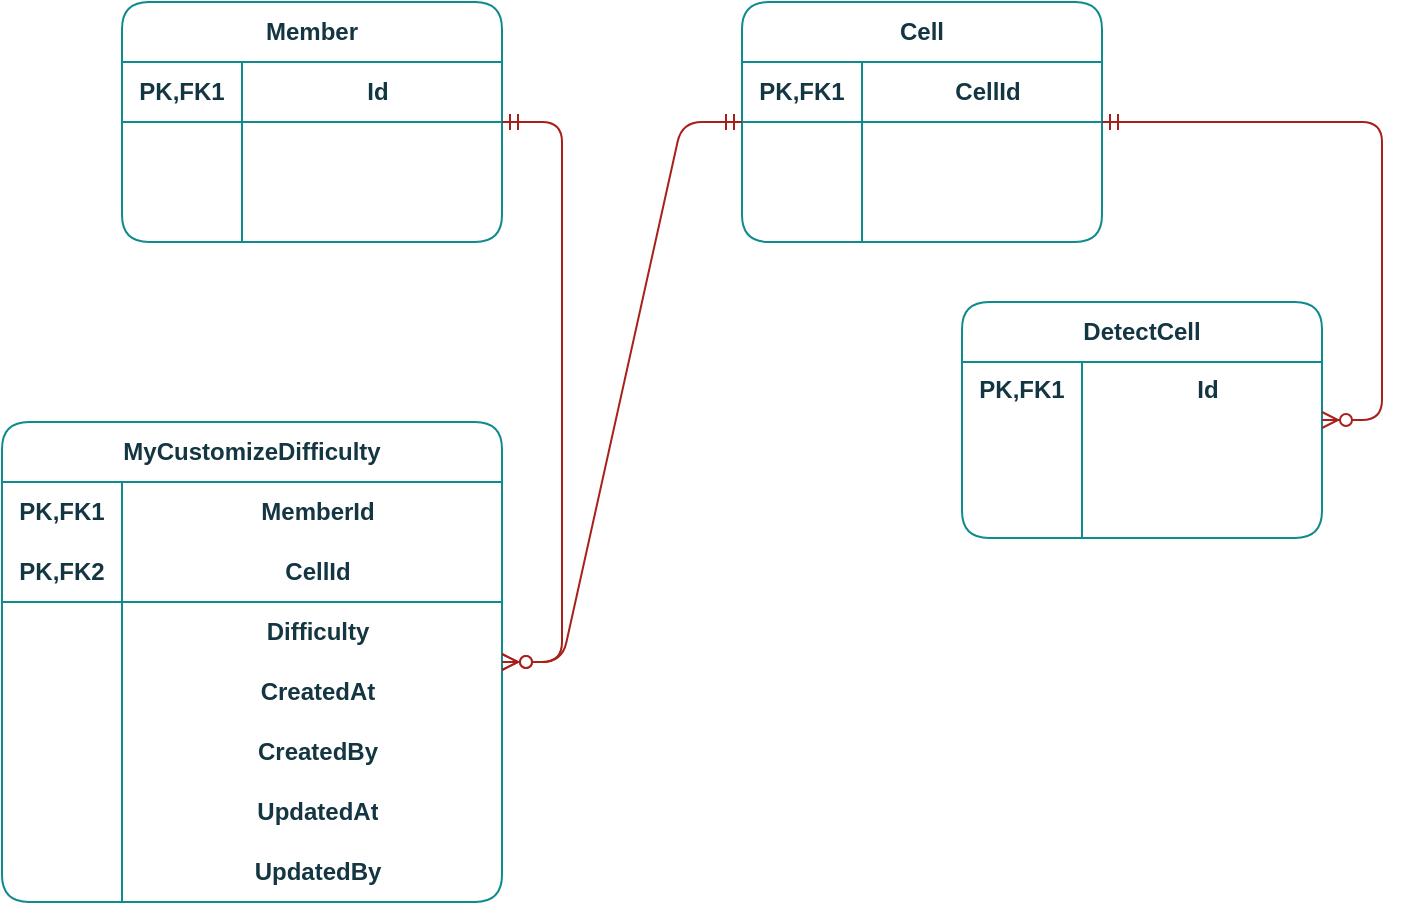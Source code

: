 <mxfile version="24.7.6">
  <diagram id="C5RBs43oDa-KdzZeNtuy" name="Page-1">
    <mxGraphModel dx="1027" dy="857" grid="1" gridSize="10" guides="1" tooltips="1" connect="1" arrows="1" fold="1" page="1" pageScale="1" pageWidth="1169" pageHeight="827" background="#ffffff" math="0" shadow="0">
      <root>
        <mxCell id="WIyWlLk6GJQsqaUBKTNV-0" />
        <mxCell id="WIyWlLk6GJQsqaUBKTNV-1" parent="WIyWlLk6GJQsqaUBKTNV-0" />
        <mxCell id="0S4X1mv01g6gWda34Fhh-0" value="Member" style="shape=table;startSize=30;container=1;collapsible=1;childLayout=tableLayout;fixedRows=1;rowLines=0;fontStyle=1;align=center;resizeLast=1;html=1;whiteSpace=wrap;swimlaneLine=1;verticalAlign=middle;fontFamily=Helvetica;fontSize=12;fillColor=none;rounded=1;labelBackgroundColor=none;strokeColor=#0F8B8D;fontColor=#143642;" vertex="1" parent="WIyWlLk6GJQsqaUBKTNV-1">
          <mxGeometry x="220" y="130" width="190" height="120" as="geometry" />
        </mxCell>
        <mxCell id="0S4X1mv01g6gWda34Fhh-4" value="" style="shape=tableRow;horizontal=0;startSize=0;swimlaneHead=0;swimlaneBody=0;fillColor=none;collapsible=0;dropTarget=0;points=[[0,0.5],[1,0.5]];portConstraint=eastwest;top=0;left=0;right=0;bottom=1;html=1;swimlaneLine=1;align=center;verticalAlign=middle;fontFamily=Helvetica;fontSize=12;fontStyle=1;labelBackgroundColor=none;strokeColor=#0F8B8D;fontColor=#143642;rounded=1;" vertex="1" parent="0S4X1mv01g6gWda34Fhh-0">
          <mxGeometry y="30" width="190" height="30" as="geometry" />
        </mxCell>
        <mxCell id="0S4X1mv01g6gWda34Fhh-5" value="PK,FK1" style="shape=partialRectangle;connectable=0;fillColor=none;top=0;left=0;bottom=0;right=0;fontStyle=1;overflow=hidden;html=1;whiteSpace=wrap;swimlaneLine=1;align=center;verticalAlign=middle;fontFamily=Helvetica;fontSize=12;labelBackgroundColor=none;strokeColor=#0F8B8D;fontColor=#143642;rounded=1;" vertex="1" parent="0S4X1mv01g6gWda34Fhh-4">
          <mxGeometry width="60" height="30" as="geometry">
            <mxRectangle width="60" height="30" as="alternateBounds" />
          </mxGeometry>
        </mxCell>
        <mxCell id="0S4X1mv01g6gWda34Fhh-6" value="Id" style="shape=partialRectangle;connectable=0;fillColor=none;top=0;left=0;bottom=0;right=0;align=center;spacingLeft=6;fontStyle=1;overflow=hidden;html=1;whiteSpace=wrap;swimlaneLine=1;verticalAlign=middle;fontFamily=Helvetica;fontSize=12;labelBackgroundColor=none;strokeColor=#0F8B8D;fontColor=#143642;rounded=1;" vertex="1" parent="0S4X1mv01g6gWda34Fhh-4">
          <mxGeometry x="60" width="130" height="30" as="geometry">
            <mxRectangle width="130" height="30" as="alternateBounds" />
          </mxGeometry>
        </mxCell>
        <mxCell id="0S4X1mv01g6gWda34Fhh-7" value="" style="shape=tableRow;horizontal=0;startSize=0;swimlaneHead=0;swimlaneBody=0;fillColor=none;collapsible=0;dropTarget=0;points=[[0,0.5],[1,0.5]];portConstraint=eastwest;top=0;left=0;right=0;bottom=0;html=1;swimlaneLine=1;align=center;verticalAlign=middle;fontFamily=Helvetica;fontSize=12;fontStyle=1;labelBackgroundColor=none;strokeColor=#0F8B8D;fontColor=#143642;rounded=1;" vertex="1" parent="0S4X1mv01g6gWda34Fhh-0">
          <mxGeometry y="60" width="190" height="30" as="geometry" />
        </mxCell>
        <mxCell id="0S4X1mv01g6gWda34Fhh-8" value="" style="shape=partialRectangle;connectable=0;fillColor=none;top=0;left=0;bottom=0;right=0;editable=1;overflow=hidden;html=1;whiteSpace=wrap;swimlaneLine=1;align=center;verticalAlign=middle;fontFamily=Helvetica;fontSize=12;fontStyle=1;labelBackgroundColor=none;strokeColor=#0F8B8D;fontColor=#143642;rounded=1;" vertex="1" parent="0S4X1mv01g6gWda34Fhh-7">
          <mxGeometry width="60" height="30" as="geometry">
            <mxRectangle width="60" height="30" as="alternateBounds" />
          </mxGeometry>
        </mxCell>
        <mxCell id="0S4X1mv01g6gWda34Fhh-9" value="" style="shape=partialRectangle;connectable=0;fillColor=none;top=0;left=0;bottom=0;right=0;align=center;spacingLeft=6;overflow=hidden;html=1;whiteSpace=wrap;swimlaneLine=1;verticalAlign=middle;fontFamily=Helvetica;fontSize=12;fontStyle=1;labelBackgroundColor=none;strokeColor=#0F8B8D;fontColor=#143642;rounded=1;" vertex="1" parent="0S4X1mv01g6gWda34Fhh-7">
          <mxGeometry x="60" width="130" height="30" as="geometry">
            <mxRectangle width="130" height="30" as="alternateBounds" />
          </mxGeometry>
        </mxCell>
        <mxCell id="0S4X1mv01g6gWda34Fhh-10" value="" style="shape=tableRow;horizontal=0;startSize=0;swimlaneHead=0;swimlaneBody=0;fillColor=none;collapsible=0;dropTarget=0;points=[[0,0.5],[1,0.5]];portConstraint=eastwest;top=0;left=0;right=0;bottom=0;html=1;swimlaneLine=1;align=center;verticalAlign=middle;fontFamily=Helvetica;fontSize=12;fontStyle=1;labelBackgroundColor=none;strokeColor=#0F8B8D;fontColor=#143642;rounded=1;" vertex="1" parent="0S4X1mv01g6gWda34Fhh-0">
          <mxGeometry y="90" width="190" height="30" as="geometry" />
        </mxCell>
        <mxCell id="0S4X1mv01g6gWda34Fhh-11" value="" style="shape=partialRectangle;connectable=0;fillColor=none;top=0;left=0;bottom=0;right=0;editable=1;overflow=hidden;html=1;whiteSpace=wrap;swimlaneLine=1;align=center;verticalAlign=middle;fontFamily=Helvetica;fontSize=12;fontStyle=1;labelBackgroundColor=none;strokeColor=#0F8B8D;fontColor=#143642;rounded=1;" vertex="1" parent="0S4X1mv01g6gWda34Fhh-10">
          <mxGeometry width="60" height="30" as="geometry">
            <mxRectangle width="60" height="30" as="alternateBounds" />
          </mxGeometry>
        </mxCell>
        <mxCell id="0S4X1mv01g6gWda34Fhh-12" value="" style="shape=partialRectangle;connectable=0;fillColor=none;top=0;left=0;bottom=0;right=0;align=center;spacingLeft=6;overflow=hidden;html=1;whiteSpace=wrap;swimlaneLine=1;verticalAlign=middle;fontFamily=Helvetica;fontSize=12;fontStyle=1;labelBackgroundColor=none;strokeColor=#0F8B8D;fontColor=#143642;rounded=1;" vertex="1" parent="0S4X1mv01g6gWda34Fhh-10">
          <mxGeometry x="60" width="130" height="30" as="geometry">
            <mxRectangle width="130" height="30" as="alternateBounds" />
          </mxGeometry>
        </mxCell>
        <mxCell id="0S4X1mv01g6gWda34Fhh-13" value="Cell" style="shape=table;startSize=30;container=1;collapsible=1;childLayout=tableLayout;fixedRows=1;rowLines=0;fontStyle=1;align=center;resizeLast=1;html=1;whiteSpace=wrap;swimlaneLine=1;verticalAlign=middle;fontFamily=Helvetica;fontSize=12;fillColor=none;rounded=1;labelBackgroundColor=none;strokeColor=#0F8B8D;fontColor=#143642;" vertex="1" parent="WIyWlLk6GJQsqaUBKTNV-1">
          <mxGeometry x="530" y="130" width="180" height="120" as="geometry" />
        </mxCell>
        <mxCell id="0S4X1mv01g6gWda34Fhh-17" value="" style="shape=tableRow;horizontal=0;startSize=0;swimlaneHead=0;swimlaneBody=0;fillColor=none;collapsible=0;dropTarget=0;points=[[0,0.5],[1,0.5]];portConstraint=eastwest;top=0;left=0;right=0;bottom=1;html=1;swimlaneLine=1;align=center;verticalAlign=middle;fontFamily=Helvetica;fontSize=12;fontStyle=1;labelBackgroundColor=none;strokeColor=#0F8B8D;fontColor=#143642;rounded=1;" vertex="1" parent="0S4X1mv01g6gWda34Fhh-13">
          <mxGeometry y="30" width="180" height="30" as="geometry" />
        </mxCell>
        <mxCell id="0S4X1mv01g6gWda34Fhh-18" value="PK,FK1" style="shape=partialRectangle;connectable=0;fillColor=none;top=0;left=0;bottom=0;right=0;fontStyle=1;overflow=hidden;html=1;whiteSpace=wrap;swimlaneLine=1;align=center;verticalAlign=middle;fontFamily=Helvetica;fontSize=12;labelBackgroundColor=none;strokeColor=#0F8B8D;fontColor=#143642;rounded=1;" vertex="1" parent="0S4X1mv01g6gWda34Fhh-17">
          <mxGeometry width="60" height="30" as="geometry">
            <mxRectangle width="60" height="30" as="alternateBounds" />
          </mxGeometry>
        </mxCell>
        <mxCell id="0S4X1mv01g6gWda34Fhh-19" value="CellId" style="shape=partialRectangle;connectable=0;fillColor=none;top=0;left=0;bottom=0;right=0;align=center;spacingLeft=6;fontStyle=1;overflow=hidden;html=1;whiteSpace=wrap;swimlaneLine=1;verticalAlign=middle;fontFamily=Helvetica;fontSize=12;labelBackgroundColor=none;strokeColor=#0F8B8D;fontColor=#143642;rounded=1;" vertex="1" parent="0S4X1mv01g6gWda34Fhh-17">
          <mxGeometry x="60" width="120" height="30" as="geometry">
            <mxRectangle width="120" height="30" as="alternateBounds" />
          </mxGeometry>
        </mxCell>
        <mxCell id="0S4X1mv01g6gWda34Fhh-20" value="" style="shape=tableRow;horizontal=0;startSize=0;swimlaneHead=0;swimlaneBody=0;fillColor=none;collapsible=0;dropTarget=0;points=[[0,0.5],[1,0.5]];portConstraint=eastwest;top=0;left=0;right=0;bottom=0;html=1;swimlaneLine=1;align=center;verticalAlign=middle;fontFamily=Helvetica;fontSize=12;fontStyle=1;labelBackgroundColor=none;strokeColor=#0F8B8D;fontColor=#143642;rounded=1;" vertex="1" parent="0S4X1mv01g6gWda34Fhh-13">
          <mxGeometry y="60" width="180" height="30" as="geometry" />
        </mxCell>
        <mxCell id="0S4X1mv01g6gWda34Fhh-21" value="" style="shape=partialRectangle;connectable=0;fillColor=none;top=0;left=0;bottom=0;right=0;editable=1;overflow=hidden;html=1;whiteSpace=wrap;swimlaneLine=1;align=center;verticalAlign=middle;fontFamily=Helvetica;fontSize=12;fontStyle=1;labelBackgroundColor=none;strokeColor=#0F8B8D;fontColor=#143642;rounded=1;" vertex="1" parent="0S4X1mv01g6gWda34Fhh-20">
          <mxGeometry width="60" height="30" as="geometry">
            <mxRectangle width="60" height="30" as="alternateBounds" />
          </mxGeometry>
        </mxCell>
        <mxCell id="0S4X1mv01g6gWda34Fhh-22" value="" style="shape=partialRectangle;connectable=0;fillColor=none;top=0;left=0;bottom=0;right=0;align=center;spacingLeft=6;overflow=hidden;html=1;whiteSpace=wrap;swimlaneLine=1;verticalAlign=middle;fontFamily=Helvetica;fontSize=12;fontStyle=1;labelBackgroundColor=none;strokeColor=#0F8B8D;fontColor=#143642;rounded=1;" vertex="1" parent="0S4X1mv01g6gWda34Fhh-20">
          <mxGeometry x="60" width="120" height="30" as="geometry">
            <mxRectangle width="120" height="30" as="alternateBounds" />
          </mxGeometry>
        </mxCell>
        <mxCell id="0S4X1mv01g6gWda34Fhh-23" value="" style="shape=tableRow;horizontal=0;startSize=0;swimlaneHead=0;swimlaneBody=0;fillColor=none;collapsible=0;dropTarget=0;points=[[0,0.5],[1,0.5]];portConstraint=eastwest;top=0;left=0;right=0;bottom=0;html=1;swimlaneLine=1;align=center;verticalAlign=middle;fontFamily=Helvetica;fontSize=12;fontStyle=1;labelBackgroundColor=none;strokeColor=#0F8B8D;fontColor=#143642;rounded=1;" vertex="1" parent="0S4X1mv01g6gWda34Fhh-13">
          <mxGeometry y="90" width="180" height="30" as="geometry" />
        </mxCell>
        <mxCell id="0S4X1mv01g6gWda34Fhh-24" value="" style="shape=partialRectangle;connectable=0;fillColor=none;top=0;left=0;bottom=0;right=0;editable=1;overflow=hidden;html=1;whiteSpace=wrap;swimlaneLine=1;align=center;verticalAlign=middle;fontFamily=Helvetica;fontSize=12;fontStyle=1;labelBackgroundColor=none;strokeColor=#0F8B8D;fontColor=#143642;rounded=1;" vertex="1" parent="0S4X1mv01g6gWda34Fhh-23">
          <mxGeometry width="60" height="30" as="geometry">
            <mxRectangle width="60" height="30" as="alternateBounds" />
          </mxGeometry>
        </mxCell>
        <mxCell id="0S4X1mv01g6gWda34Fhh-25" value="" style="shape=partialRectangle;connectable=0;fillColor=none;top=0;left=0;bottom=0;right=0;align=center;spacingLeft=6;overflow=hidden;html=1;whiteSpace=wrap;swimlaneLine=1;verticalAlign=middle;fontFamily=Helvetica;fontSize=12;fontStyle=1;labelBackgroundColor=none;strokeColor=#0F8B8D;fontColor=#143642;rounded=1;" vertex="1" parent="0S4X1mv01g6gWda34Fhh-23">
          <mxGeometry x="60" width="120" height="30" as="geometry">
            <mxRectangle width="120" height="30" as="alternateBounds" />
          </mxGeometry>
        </mxCell>
        <mxCell id="0S4X1mv01g6gWda34Fhh-26" value="DetectCell" style="shape=table;startSize=30;container=1;collapsible=1;childLayout=tableLayout;fixedRows=1;rowLines=0;fontStyle=1;align=center;resizeLast=1;html=1;whiteSpace=wrap;swimlaneLine=1;verticalAlign=middle;fontFamily=Helvetica;fontSize=12;fillColor=none;rounded=1;shadow=0;swimlaneFillColor=none;labelBackgroundColor=none;strokeColor=#0F8B8D;fontColor=#143642;" vertex="1" parent="WIyWlLk6GJQsqaUBKTNV-1">
          <mxGeometry x="640" y="280" width="180" height="118" as="geometry" />
        </mxCell>
        <mxCell id="0S4X1mv01g6gWda34Fhh-27" value="" style="shape=tableRow;horizontal=0;startSize=0;swimlaneHead=0;swimlaneBody=0;fillColor=none;collapsible=0;dropTarget=0;points=[[0,0.5],[1,0.5]];portConstraint=eastwest;top=0;left=0;right=0;bottom=0;html=1;swimlaneLine=1;align=center;verticalAlign=middle;fontFamily=Helvetica;fontSize=12;fontStyle=1;swimlaneFillColor=none;labelBackgroundColor=none;strokeColor=#0F8B8D;fontColor=#143642;rounded=1;" vertex="1" parent="0S4X1mv01g6gWda34Fhh-26">
          <mxGeometry y="30" width="180" height="28" as="geometry" />
        </mxCell>
        <mxCell id="0S4X1mv01g6gWda34Fhh-28" value="PK,FK1" style="shape=partialRectangle;connectable=0;fillColor=none;top=0;left=0;bottom=0;right=0;fontStyle=1;overflow=hidden;html=1;whiteSpace=wrap;swimlaneLine=1;align=center;verticalAlign=middle;fontFamily=Helvetica;fontSize=12;swimlaneFillColor=none;labelBackgroundColor=none;strokeColor=#0F8B8D;fontColor=#143642;rounded=1;" vertex="1" parent="0S4X1mv01g6gWda34Fhh-27">
          <mxGeometry width="60" height="28" as="geometry">
            <mxRectangle width="60" height="28" as="alternateBounds" />
          </mxGeometry>
        </mxCell>
        <mxCell id="0S4X1mv01g6gWda34Fhh-29" value="Id" style="shape=partialRectangle;connectable=0;fillColor=none;top=0;left=0;bottom=0;right=0;align=center;spacingLeft=6;fontStyle=1;overflow=hidden;html=1;whiteSpace=wrap;swimlaneLine=1;verticalAlign=middle;fontFamily=Helvetica;fontSize=12;swimlaneFillColor=none;labelBackgroundColor=none;strokeColor=#0F8B8D;fontColor=#143642;rounded=1;" vertex="1" parent="0S4X1mv01g6gWda34Fhh-27">
          <mxGeometry x="60" width="120" height="28" as="geometry">
            <mxRectangle width="120" height="28" as="alternateBounds" />
          </mxGeometry>
        </mxCell>
        <mxCell id="0S4X1mv01g6gWda34Fhh-33" value="" style="shape=tableRow;horizontal=0;startSize=0;swimlaneHead=0;swimlaneBody=0;fillColor=none;collapsible=0;dropTarget=0;points=[[0,0.5],[1,0.5]];portConstraint=eastwest;top=0;left=0;right=0;bottom=0;html=1;swimlaneLine=1;align=center;verticalAlign=middle;fontFamily=Helvetica;fontSize=12;fontStyle=1;swimlaneFillColor=none;labelBackgroundColor=none;strokeColor=#0F8B8D;fontColor=#143642;rounded=1;" vertex="1" parent="0S4X1mv01g6gWda34Fhh-26">
          <mxGeometry y="58" width="180" height="30" as="geometry" />
        </mxCell>
        <mxCell id="0S4X1mv01g6gWda34Fhh-34" value="" style="shape=partialRectangle;connectable=0;fillColor=none;top=0;left=0;bottom=0;right=0;editable=1;overflow=hidden;html=1;whiteSpace=wrap;swimlaneLine=1;align=center;verticalAlign=middle;fontFamily=Helvetica;fontSize=12;fontStyle=1;swimlaneFillColor=none;labelBackgroundColor=none;strokeColor=#0F8B8D;fontColor=#143642;rounded=1;" vertex="1" parent="0S4X1mv01g6gWda34Fhh-33">
          <mxGeometry width="60" height="30" as="geometry">
            <mxRectangle width="60" height="30" as="alternateBounds" />
          </mxGeometry>
        </mxCell>
        <mxCell id="0S4X1mv01g6gWda34Fhh-35" value="" style="shape=partialRectangle;connectable=0;fillColor=none;top=0;left=0;bottom=0;right=0;align=center;spacingLeft=6;overflow=hidden;html=1;whiteSpace=wrap;swimlaneLine=1;verticalAlign=middle;fontFamily=Helvetica;fontSize=12;fontStyle=1;swimlaneFillColor=none;labelBackgroundColor=none;strokeColor=#0F8B8D;fontColor=#143642;rounded=1;" vertex="1" parent="0S4X1mv01g6gWda34Fhh-33">
          <mxGeometry x="60" width="120" height="30" as="geometry">
            <mxRectangle width="120" height="30" as="alternateBounds" />
          </mxGeometry>
        </mxCell>
        <mxCell id="0S4X1mv01g6gWda34Fhh-36" value="" style="shape=tableRow;horizontal=0;startSize=0;swimlaneHead=0;swimlaneBody=0;fillColor=none;collapsible=0;dropTarget=0;points=[[0,0.5],[1,0.5]];portConstraint=eastwest;top=0;left=0;right=0;bottom=0;html=1;swimlaneLine=1;align=center;verticalAlign=middle;fontFamily=Helvetica;fontSize=12;fontStyle=1;swimlaneFillColor=none;labelBackgroundColor=none;strokeColor=#0F8B8D;fontColor=#143642;rounded=1;" vertex="1" parent="0S4X1mv01g6gWda34Fhh-26">
          <mxGeometry y="88" width="180" height="30" as="geometry" />
        </mxCell>
        <mxCell id="0S4X1mv01g6gWda34Fhh-37" value="" style="shape=partialRectangle;connectable=0;fillColor=none;top=0;left=0;bottom=0;right=0;editable=1;overflow=hidden;html=1;whiteSpace=wrap;swimlaneLine=1;align=center;verticalAlign=middle;fontFamily=Helvetica;fontSize=12;fontStyle=1;swimlaneFillColor=none;labelBackgroundColor=none;strokeColor=#0F8B8D;fontColor=#143642;rounded=1;" vertex="1" parent="0S4X1mv01g6gWda34Fhh-36">
          <mxGeometry width="60" height="30" as="geometry">
            <mxRectangle width="60" height="30" as="alternateBounds" />
          </mxGeometry>
        </mxCell>
        <mxCell id="0S4X1mv01g6gWda34Fhh-38" value="" style="shape=partialRectangle;connectable=0;fillColor=none;top=0;left=0;bottom=0;right=0;align=center;spacingLeft=6;overflow=hidden;html=1;whiteSpace=wrap;swimlaneLine=1;verticalAlign=middle;fontFamily=Helvetica;fontSize=12;fontStyle=1;swimlaneFillColor=none;labelBackgroundColor=none;strokeColor=#0F8B8D;fontColor=#143642;rounded=1;" vertex="1" parent="0S4X1mv01g6gWda34Fhh-36">
          <mxGeometry x="60" width="120" height="30" as="geometry">
            <mxRectangle width="120" height="30" as="alternateBounds" />
          </mxGeometry>
        </mxCell>
        <mxCell id="0S4X1mv01g6gWda34Fhh-39" value="MyCustomizeDifficulty" style="shape=table;startSize=30;container=1;collapsible=1;childLayout=tableLayout;fixedRows=1;rowLines=0;fontStyle=1;align=center;resizeLast=1;html=1;whiteSpace=wrap;rounded=1;shadow=0;swimlaneFillColor=none;swimlaneLine=1;verticalAlign=middle;fontFamily=Helvetica;fontSize=12;fillColor=none;labelBackgroundColor=none;strokeColor=#0F8B8D;fontColor=#143642;" vertex="1" parent="WIyWlLk6GJQsqaUBKTNV-1">
          <mxGeometry x="160" y="340" width="250" height="240" as="geometry" />
        </mxCell>
        <mxCell id="0S4X1mv01g6gWda34Fhh-40" value="" style="shape=tableRow;horizontal=0;startSize=0;swimlaneHead=0;swimlaneBody=0;fillColor=none;collapsible=0;dropTarget=0;points=[[0,0.5],[1,0.5]];portConstraint=eastwest;top=0;left=0;right=0;bottom=0;html=1;swimlaneLine=1;align=center;verticalAlign=middle;fontFamily=Helvetica;fontSize=12;fontStyle=1;labelBackgroundColor=none;strokeColor=#0F8B8D;fontColor=#143642;rounded=1;" vertex="1" parent="0S4X1mv01g6gWda34Fhh-39">
          <mxGeometry y="30" width="250" height="30" as="geometry" />
        </mxCell>
        <mxCell id="0S4X1mv01g6gWda34Fhh-41" value="PK,FK1" style="shape=partialRectangle;connectable=0;fillColor=none;top=0;left=0;bottom=0;right=0;fontStyle=1;overflow=hidden;html=1;whiteSpace=wrap;swimlaneLine=1;align=center;verticalAlign=middle;fontFamily=Helvetica;fontSize=12;labelBackgroundColor=none;strokeColor=#0F8B8D;fontColor=#143642;rounded=1;" vertex="1" parent="0S4X1mv01g6gWda34Fhh-40">
          <mxGeometry width="60" height="30" as="geometry">
            <mxRectangle width="60" height="30" as="alternateBounds" />
          </mxGeometry>
        </mxCell>
        <mxCell id="0S4X1mv01g6gWda34Fhh-42" value="MemberId" style="shape=partialRectangle;connectable=0;fillColor=none;top=0;left=0;bottom=0;right=0;align=center;spacingLeft=6;fontStyle=1;overflow=hidden;html=1;whiteSpace=wrap;swimlaneLine=1;verticalAlign=middle;fontFamily=Helvetica;fontSize=12;labelBackgroundColor=none;strokeColor=#0F8B8D;fontColor=#143642;rounded=1;" vertex="1" parent="0S4X1mv01g6gWda34Fhh-40">
          <mxGeometry x="60" width="190" height="30" as="geometry">
            <mxRectangle width="190" height="30" as="alternateBounds" />
          </mxGeometry>
        </mxCell>
        <mxCell id="0S4X1mv01g6gWda34Fhh-43" value="" style="shape=tableRow;horizontal=0;startSize=0;swimlaneHead=0;swimlaneBody=0;fillColor=none;collapsible=0;dropTarget=0;points=[[0,0.5],[1,0.5]];portConstraint=eastwest;top=0;left=0;right=0;bottom=1;html=1;swimlaneLine=1;align=center;verticalAlign=middle;fontFamily=Helvetica;fontSize=12;fontStyle=1;labelBackgroundColor=none;strokeColor=#0F8B8D;fontColor=#143642;rounded=1;" vertex="1" parent="0S4X1mv01g6gWda34Fhh-39">
          <mxGeometry y="60" width="250" height="30" as="geometry" />
        </mxCell>
        <mxCell id="0S4X1mv01g6gWda34Fhh-44" value="PK,FK2" style="shape=partialRectangle;connectable=0;fillColor=none;top=0;left=0;bottom=0;right=0;fontStyle=1;overflow=hidden;html=1;whiteSpace=wrap;swimlaneLine=1;align=center;verticalAlign=middle;fontFamily=Helvetica;fontSize=12;labelBackgroundColor=none;strokeColor=#0F8B8D;fontColor=#143642;rounded=1;" vertex="1" parent="0S4X1mv01g6gWda34Fhh-43">
          <mxGeometry width="60" height="30" as="geometry">
            <mxRectangle width="60" height="30" as="alternateBounds" />
          </mxGeometry>
        </mxCell>
        <mxCell id="0S4X1mv01g6gWda34Fhh-45" value="CellId" style="shape=partialRectangle;connectable=0;fillColor=none;top=0;left=0;bottom=0;right=0;align=center;spacingLeft=6;fontStyle=1;overflow=hidden;html=1;whiteSpace=wrap;swimlaneLine=1;verticalAlign=middle;fontFamily=Helvetica;fontSize=12;labelBackgroundColor=none;strokeColor=#0F8B8D;fontColor=#143642;rounded=1;" vertex="1" parent="0S4X1mv01g6gWda34Fhh-43">
          <mxGeometry x="60" width="190" height="30" as="geometry">
            <mxRectangle width="190" height="30" as="alternateBounds" />
          </mxGeometry>
        </mxCell>
        <mxCell id="0S4X1mv01g6gWda34Fhh-46" value="" style="shape=tableRow;horizontal=0;startSize=0;swimlaneHead=0;swimlaneBody=0;fillColor=none;collapsible=0;dropTarget=0;points=[[0,0.5],[1,0.5]];portConstraint=eastwest;top=0;left=0;right=0;bottom=0;html=1;swimlaneLine=1;align=center;verticalAlign=middle;fontFamily=Helvetica;fontSize=12;fontStyle=1;labelBackgroundColor=none;strokeColor=#0F8B8D;fontColor=#143642;rounded=1;" vertex="1" parent="0S4X1mv01g6gWda34Fhh-39">
          <mxGeometry y="90" width="250" height="30" as="geometry" />
        </mxCell>
        <mxCell id="0S4X1mv01g6gWda34Fhh-47" value="" style="shape=partialRectangle;connectable=0;fillColor=none;top=0;left=0;bottom=0;right=0;editable=1;overflow=hidden;html=1;whiteSpace=wrap;swimlaneLine=1;align=center;verticalAlign=middle;fontFamily=Helvetica;fontSize=12;fontStyle=1;labelBackgroundColor=none;strokeColor=#0F8B8D;fontColor=#143642;rounded=1;" vertex="1" parent="0S4X1mv01g6gWda34Fhh-46">
          <mxGeometry width="60" height="30" as="geometry">
            <mxRectangle width="60" height="30" as="alternateBounds" />
          </mxGeometry>
        </mxCell>
        <mxCell id="0S4X1mv01g6gWda34Fhh-48" value="Difficulty" style="shape=partialRectangle;connectable=0;fillColor=none;top=0;left=0;bottom=0;right=0;align=center;spacingLeft=6;overflow=hidden;html=1;whiteSpace=wrap;swimlaneLine=1;verticalAlign=middle;fontFamily=Helvetica;fontSize=12;fontStyle=1;labelBackgroundColor=none;strokeColor=#0F8B8D;fontColor=#143642;rounded=1;" vertex="1" parent="0S4X1mv01g6gWda34Fhh-46">
          <mxGeometry x="60" width="190" height="30" as="geometry">
            <mxRectangle width="190" height="30" as="alternateBounds" />
          </mxGeometry>
        </mxCell>
        <mxCell id="0S4X1mv01g6gWda34Fhh-49" value="" style="shape=tableRow;horizontal=0;startSize=0;swimlaneHead=0;swimlaneBody=0;fillColor=none;collapsible=0;dropTarget=0;points=[[0,0.5],[1,0.5]];portConstraint=eastwest;top=0;left=0;right=0;bottom=0;html=1;swimlaneLine=1;align=center;verticalAlign=middle;fontFamily=Helvetica;fontSize=12;fontStyle=1;labelBackgroundColor=none;strokeColor=#0F8B8D;fontColor=#143642;rounded=1;" vertex="1" parent="0S4X1mv01g6gWda34Fhh-39">
          <mxGeometry y="120" width="250" height="30" as="geometry" />
        </mxCell>
        <mxCell id="0S4X1mv01g6gWda34Fhh-50" value="" style="shape=partialRectangle;connectable=0;fillColor=none;top=0;left=0;bottom=0;right=0;editable=1;overflow=hidden;html=1;whiteSpace=wrap;swimlaneLine=1;align=center;verticalAlign=middle;fontFamily=Helvetica;fontSize=12;fontStyle=1;labelBackgroundColor=none;strokeColor=#0F8B8D;fontColor=#143642;rounded=1;" vertex="1" parent="0S4X1mv01g6gWda34Fhh-49">
          <mxGeometry width="60" height="30" as="geometry">
            <mxRectangle width="60" height="30" as="alternateBounds" />
          </mxGeometry>
        </mxCell>
        <mxCell id="0S4X1mv01g6gWda34Fhh-51" value="CreatedAt" style="shape=partialRectangle;connectable=0;fillColor=none;top=0;left=0;bottom=0;right=0;align=center;spacingLeft=6;overflow=hidden;html=1;whiteSpace=wrap;swimlaneLine=1;verticalAlign=middle;fontFamily=Helvetica;fontSize=12;fontStyle=1;labelBackgroundColor=none;strokeColor=#0F8B8D;fontColor=#143642;rounded=1;" vertex="1" parent="0S4X1mv01g6gWda34Fhh-49">
          <mxGeometry x="60" width="190" height="30" as="geometry">
            <mxRectangle width="190" height="30" as="alternateBounds" />
          </mxGeometry>
        </mxCell>
        <mxCell id="0S4X1mv01g6gWda34Fhh-52" value="" style="shape=tableRow;horizontal=0;startSize=0;swimlaneHead=0;swimlaneBody=0;fillColor=none;collapsible=0;dropTarget=0;points=[[0,0.5],[1,0.5]];portConstraint=eastwest;top=0;left=0;right=0;bottom=0;html=1;swimlaneLine=1;align=center;verticalAlign=middle;fontFamily=Helvetica;fontSize=12;fontStyle=1;labelBackgroundColor=none;strokeColor=#0F8B8D;fontColor=#143642;rounded=1;" vertex="1" parent="0S4X1mv01g6gWda34Fhh-39">
          <mxGeometry y="150" width="250" height="30" as="geometry" />
        </mxCell>
        <mxCell id="0S4X1mv01g6gWda34Fhh-53" value="" style="shape=partialRectangle;connectable=0;fillColor=none;top=0;left=0;bottom=0;right=0;editable=1;overflow=hidden;html=1;whiteSpace=wrap;swimlaneLine=1;align=center;verticalAlign=middle;fontFamily=Helvetica;fontSize=12;fontStyle=1;labelBackgroundColor=none;strokeColor=#0F8B8D;fontColor=#143642;rounded=1;" vertex="1" parent="0S4X1mv01g6gWda34Fhh-52">
          <mxGeometry width="60" height="30" as="geometry">
            <mxRectangle width="60" height="30" as="alternateBounds" />
          </mxGeometry>
        </mxCell>
        <mxCell id="0S4X1mv01g6gWda34Fhh-54" value="CreatedBy" style="shape=partialRectangle;connectable=0;fillColor=none;top=0;left=0;bottom=0;right=0;align=center;spacingLeft=6;overflow=hidden;html=1;whiteSpace=wrap;swimlaneLine=1;verticalAlign=middle;fontFamily=Helvetica;fontSize=12;fontStyle=1;labelBackgroundColor=none;strokeColor=#0F8B8D;fontColor=#143642;rounded=1;" vertex="1" parent="0S4X1mv01g6gWda34Fhh-52">
          <mxGeometry x="60" width="190" height="30" as="geometry">
            <mxRectangle width="190" height="30" as="alternateBounds" />
          </mxGeometry>
        </mxCell>
        <mxCell id="0S4X1mv01g6gWda34Fhh-61" value="" style="shape=tableRow;horizontal=0;startSize=0;swimlaneHead=0;swimlaneBody=0;fillColor=none;collapsible=0;dropTarget=0;points=[[0,0.5],[1,0.5]];portConstraint=eastwest;top=0;left=0;right=0;bottom=0;html=1;swimlaneLine=1;align=center;verticalAlign=middle;fontFamily=Helvetica;fontSize=12;fontStyle=1;labelBackgroundColor=none;strokeColor=#0F8B8D;fontColor=#143642;rounded=1;" vertex="1" parent="0S4X1mv01g6gWda34Fhh-39">
          <mxGeometry y="180" width="250" height="30" as="geometry" />
        </mxCell>
        <mxCell id="0S4X1mv01g6gWda34Fhh-62" value="" style="shape=partialRectangle;connectable=0;fillColor=none;top=0;left=0;bottom=0;right=0;editable=1;overflow=hidden;html=1;whiteSpace=wrap;swimlaneLine=1;align=center;verticalAlign=middle;fontFamily=Helvetica;fontSize=12;fontStyle=1;labelBackgroundColor=none;strokeColor=#0F8B8D;fontColor=#143642;rounded=1;" vertex="1" parent="0S4X1mv01g6gWda34Fhh-61">
          <mxGeometry width="60" height="30" as="geometry">
            <mxRectangle width="60" height="30" as="alternateBounds" />
          </mxGeometry>
        </mxCell>
        <mxCell id="0S4X1mv01g6gWda34Fhh-63" value="UpdatedAt" style="shape=partialRectangle;connectable=0;fillColor=none;top=0;left=0;bottom=0;right=0;align=center;spacingLeft=6;overflow=hidden;html=1;whiteSpace=wrap;swimlaneLine=1;verticalAlign=middle;fontFamily=Helvetica;fontSize=12;fontStyle=1;labelBackgroundColor=none;strokeColor=#0F8B8D;fontColor=#143642;rounded=1;" vertex="1" parent="0S4X1mv01g6gWda34Fhh-61">
          <mxGeometry x="60" width="190" height="30" as="geometry">
            <mxRectangle width="190" height="30" as="alternateBounds" />
          </mxGeometry>
        </mxCell>
        <mxCell id="0S4X1mv01g6gWda34Fhh-58" value="" style="shape=tableRow;horizontal=0;startSize=0;swimlaneHead=0;swimlaneBody=0;fillColor=none;collapsible=0;dropTarget=0;points=[[0,0.5],[1,0.5]];portConstraint=eastwest;top=0;left=0;right=0;bottom=0;html=1;swimlaneLine=1;align=center;verticalAlign=middle;fontFamily=Helvetica;fontSize=12;fontStyle=1;labelBackgroundColor=none;strokeColor=#0F8B8D;fontColor=#143642;rounded=1;" vertex="1" parent="0S4X1mv01g6gWda34Fhh-39">
          <mxGeometry y="210" width="250" height="30" as="geometry" />
        </mxCell>
        <mxCell id="0S4X1mv01g6gWda34Fhh-59" value="" style="shape=partialRectangle;connectable=0;fillColor=none;top=0;left=0;bottom=0;right=0;editable=1;overflow=hidden;html=1;whiteSpace=wrap;swimlaneLine=1;align=center;verticalAlign=middle;fontFamily=Helvetica;fontSize=12;fontStyle=1;labelBackgroundColor=none;strokeColor=#0F8B8D;fontColor=#143642;rounded=1;" vertex="1" parent="0S4X1mv01g6gWda34Fhh-58">
          <mxGeometry width="60" height="30" as="geometry">
            <mxRectangle width="60" height="30" as="alternateBounds" />
          </mxGeometry>
        </mxCell>
        <mxCell id="0S4X1mv01g6gWda34Fhh-60" value="UpdatedBy" style="shape=partialRectangle;connectable=0;fillColor=none;top=0;left=0;bottom=0;right=0;align=center;spacingLeft=6;overflow=hidden;html=1;whiteSpace=wrap;swimlaneLine=1;verticalAlign=middle;fontFamily=Helvetica;fontSize=12;fontStyle=1;labelBackgroundColor=none;strokeColor=#0F8B8D;fontColor=#143642;rounded=1;" vertex="1" parent="0S4X1mv01g6gWda34Fhh-58">
          <mxGeometry x="60" width="190" height="30" as="geometry">
            <mxRectangle width="190" height="30" as="alternateBounds" />
          </mxGeometry>
        </mxCell>
        <mxCell id="0S4X1mv01g6gWda34Fhh-64" value="" style="edgeStyle=entityRelationEdgeStyle;fontSize=12;html=1;endArrow=ERzeroToMany;startArrow=ERmandOne;rounded=1;fontFamily=Helvetica;fontColor=default;fontStyle=1;labelBackgroundColor=none;strokeColor=#A8201A;" edge="1" parent="WIyWlLk6GJQsqaUBKTNV-1" source="0S4X1mv01g6gWda34Fhh-0" target="0S4X1mv01g6gWda34Fhh-39">
          <mxGeometry width="100" height="100" relative="1" as="geometry">
            <mxPoint x="430" y="650" as="sourcePoint" />
            <mxPoint x="530" y="550" as="targetPoint" />
          </mxGeometry>
        </mxCell>
        <mxCell id="0S4X1mv01g6gWda34Fhh-70" value="" style="edgeStyle=entityRelationEdgeStyle;fontSize=12;html=1;endArrow=ERzeroToMany;startArrow=ERmandOne;rounded=1;fontFamily=Helvetica;fontColor=default;fontStyle=1;labelBackgroundColor=none;strokeColor=#A8201A;" edge="1" parent="WIyWlLk6GJQsqaUBKTNV-1" source="0S4X1mv01g6gWda34Fhh-13" target="0S4X1mv01g6gWda34Fhh-39">
          <mxGeometry width="100" height="100" relative="1" as="geometry">
            <mxPoint x="510" y="650" as="sourcePoint" />
            <mxPoint x="370" y="801" as="targetPoint" />
          </mxGeometry>
        </mxCell>
        <mxCell id="0S4X1mv01g6gWda34Fhh-71" value="" style="edgeStyle=entityRelationEdgeStyle;fontSize=12;html=1;endArrow=ERzeroToMany;startArrow=ERmandOne;rounded=1;fontFamily=Helvetica;fontColor=default;fontStyle=1;labelBackgroundColor=none;strokeColor=#A8201A;" edge="1" parent="WIyWlLk6GJQsqaUBKTNV-1" source="0S4X1mv01g6gWda34Fhh-13" target="0S4X1mv01g6gWda34Fhh-26">
          <mxGeometry width="100" height="100" relative="1" as="geometry">
            <mxPoint x="580" y="500" as="sourcePoint" />
            <mxPoint x="680" y="400" as="targetPoint" />
          </mxGeometry>
        </mxCell>
      </root>
    </mxGraphModel>
  </diagram>
</mxfile>
